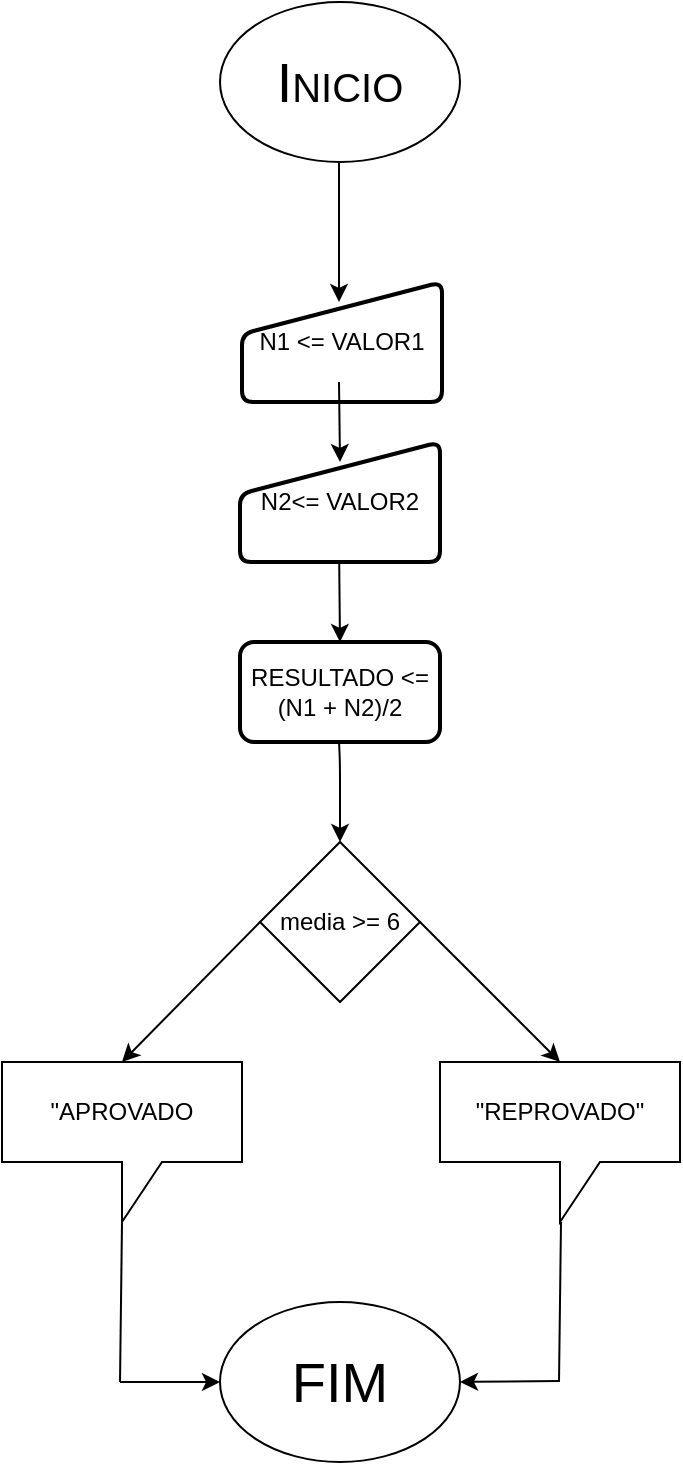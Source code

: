 <mxfile version="13.6.6" type="github">
  <diagram id="cwhCmVFoTYla_UIUqKB9" name="Página-1">
    <mxGraphModel dx="1019" dy="519" grid="1" gridSize="10" guides="1" tooltips="1" connect="1" arrows="1" fold="1" page="1" pageScale="1" pageWidth="827" pageHeight="1169" math="0" shadow="0">
      <root>
        <mxCell id="0" />
        <mxCell id="1" parent="0" />
        <mxCell id="YZxO5HRG0rjt8BC1m3rR-1" value="&lt;font style=&quot;font-size: 28px&quot;&gt;I&lt;/font&gt;&lt;font style=&quot;font-size: 20px&quot;&gt;NICIO&lt;/font&gt;" style="ellipse;whiteSpace=wrap;html=1;" vertex="1" parent="1">
          <mxGeometry x="370" y="70" width="120" height="80" as="geometry" />
        </mxCell>
        <mxCell id="YZxO5HRG0rjt8BC1m3rR-2" value="" style="endArrow=classic;html=1;" edge="1" parent="1">
          <mxGeometry width="50" height="50" relative="1" as="geometry">
            <mxPoint x="429.5" y="150" as="sourcePoint" />
            <mxPoint x="429.5" y="220" as="targetPoint" />
          </mxGeometry>
        </mxCell>
        <mxCell id="YZxO5HRG0rjt8BC1m3rR-3" value="N1 &amp;lt;= VALOR1" style="html=1;strokeWidth=2;shape=manualInput;whiteSpace=wrap;rounded=1;size=26;arcSize=11;" vertex="1" parent="1">
          <mxGeometry x="381" y="210" width="100" height="60" as="geometry" />
        </mxCell>
        <mxCell id="YZxO5HRG0rjt8BC1m3rR-4" value="RESULTADO &amp;lt;=&lt;br&gt;(N1 + N2)/2" style="rounded=1;whiteSpace=wrap;html=1;absoluteArcSize=1;arcSize=14;strokeWidth=2;" vertex="1" parent="1">
          <mxGeometry x="380" y="390" width="100" height="50" as="geometry" />
        </mxCell>
        <mxCell id="YZxO5HRG0rjt8BC1m3rR-5" value="&lt;span style=&quot;color: rgba(0 , 0 , 0 , 0) ; font-family: monospace ; font-size: 0px ; background-color: rgb(248 , 249 , 250)&quot;&gt;%3CmxGraphModel%3E%3Croot%3E%3CmxCell%20id%3D%220%22%2F%3E%3CmxCell%20id%3D%221%22%20parent%3D%220%22%2F%3E%3CmxCell%20id%3D%222%22%20value%3D%22%22%20style%3D%22endArrow%3Dclassic%3Bhtml%3D1%3B%22%20edge%3D%221%22%20parent%3D%221%22%3E%3CmxGeometry%20width%3D%2250%22%20height%3D%2250%22%20relative%3D%221%22%20as%3D%22geometry%22%3E%3CmxPoint%20x%3D%22429.5%22%20y%3D%22270%22%20as%3D%22sourcePoint%22%2F%3E%3CmxPoint%20x%3D%22430%22%20y%3D%22320%22%20as%3D%22targetPoint%22%2F%3E%3C%2FmxGeometry%3E%3C%2FmxCell%3E%3C%2Froot%3E%3C%2FmxGraphModel%3E&lt;/span&gt;" style="endArrow=classic;html=1;" edge="1" parent="1">
          <mxGeometry width="50" height="50" relative="1" as="geometry">
            <mxPoint x="429.5" y="340" as="sourcePoint" />
            <mxPoint x="430" y="390" as="targetPoint" />
          </mxGeometry>
        </mxCell>
        <mxCell id="YZxO5HRG0rjt8BC1m3rR-8" value="&lt;span style=&quot;font-size: 28px&quot;&gt;FIM&lt;/span&gt;" style="ellipse;whiteSpace=wrap;html=1;" vertex="1" parent="1">
          <mxGeometry x="370" y="720" width="120" height="80" as="geometry" />
        </mxCell>
        <mxCell id="YZxO5HRG0rjt8BC1m3rR-10" value="" style="endArrow=classic;html=1;" edge="1" parent="1">
          <mxGeometry width="50" height="50" relative="1" as="geometry">
            <mxPoint x="429.5" y="440" as="sourcePoint" />
            <mxPoint x="430" y="490" as="targetPoint" />
            <Array as="points">
              <mxPoint x="430" y="450" />
            </Array>
          </mxGeometry>
        </mxCell>
        <mxCell id="YZxO5HRG0rjt8BC1m3rR-12" value="&quot;REPROVADO&quot;" style="shape=callout;whiteSpace=wrap;html=1;perimeter=calloutPerimeter;" vertex="1" parent="1">
          <mxGeometry x="480" y="600" width="120" height="80" as="geometry" />
        </mxCell>
        <mxCell id="YZxO5HRG0rjt8BC1m3rR-13" value="N2&amp;lt;= VALOR2" style="html=1;strokeWidth=2;shape=manualInput;whiteSpace=wrap;rounded=1;size=26;arcSize=11;" vertex="1" parent="1">
          <mxGeometry x="380" y="290" width="100" height="60" as="geometry" />
        </mxCell>
        <mxCell id="YZxO5HRG0rjt8BC1m3rR-16" value="" style="endArrow=classic;html=1;" edge="1" parent="1">
          <mxGeometry width="50" height="50" relative="1" as="geometry">
            <mxPoint x="429.5" y="260" as="sourcePoint" />
            <mxPoint x="430" y="300" as="targetPoint" />
            <Array as="points" />
          </mxGeometry>
        </mxCell>
        <mxCell id="YZxO5HRG0rjt8BC1m3rR-19" value="media &amp;gt;= 6" style="rhombus;whiteSpace=wrap;html=1;" vertex="1" parent="1">
          <mxGeometry x="390" y="490" width="80" height="80" as="geometry" />
        </mxCell>
        <mxCell id="YZxO5HRG0rjt8BC1m3rR-20" value="&quot;APROVADO" style="shape=callout;whiteSpace=wrap;html=1;perimeter=calloutPerimeter;" vertex="1" parent="1">
          <mxGeometry x="261" y="600" width="120" height="80" as="geometry" />
        </mxCell>
        <mxCell id="YZxO5HRG0rjt8BC1m3rR-23" value="" style="endArrow=none;html=1;entryX=0;entryY=0;entryDx=60;entryDy=80;entryPerimeter=0;" edge="1" parent="1" target="YZxO5HRG0rjt8BC1m3rR-20">
          <mxGeometry width="50" height="50" relative="1" as="geometry">
            <mxPoint x="320" y="760" as="sourcePoint" />
            <mxPoint x="320" y="690" as="targetPoint" />
          </mxGeometry>
        </mxCell>
        <mxCell id="YZxO5HRG0rjt8BC1m3rR-24" value="" style="endArrow=none;html=1;entryX=0;entryY=0;entryDx=60;entryDy=80;entryPerimeter=0;" edge="1" parent="1">
          <mxGeometry width="50" height="50" relative="1" as="geometry">
            <mxPoint x="539.5" y="760" as="sourcePoint" />
            <mxPoint x="540.5" y="680" as="targetPoint" />
          </mxGeometry>
        </mxCell>
        <mxCell id="YZxO5HRG0rjt8BC1m3rR-25" value="" style="endArrow=classic;html=1;entryX=0;entryY=0.5;entryDx=0;entryDy=0;" edge="1" parent="1" target="YZxO5HRG0rjt8BC1m3rR-8">
          <mxGeometry width="50" height="50" relative="1" as="geometry">
            <mxPoint x="320" y="760" as="sourcePoint" />
            <mxPoint x="370" y="710" as="targetPoint" />
          </mxGeometry>
        </mxCell>
        <mxCell id="YZxO5HRG0rjt8BC1m3rR-26" value="" style="endArrow=classic;html=1;entryX=1;entryY=0.5;entryDx=0;entryDy=0;" edge="1" parent="1" target="YZxO5HRG0rjt8BC1m3rR-8">
          <mxGeometry width="50" height="50" relative="1" as="geometry">
            <mxPoint x="540" y="759.5" as="sourcePoint" />
            <mxPoint x="590" y="759.5" as="targetPoint" />
            <Array as="points" />
          </mxGeometry>
        </mxCell>
        <mxCell id="YZxO5HRG0rjt8BC1m3rR-27" value="" style="endArrow=classic;html=1;entryX=0.5;entryY=0;entryDx=0;entryDy=0;entryPerimeter=0;exitX=0;exitY=0.5;exitDx=0;exitDy=0;" edge="1" parent="1" source="YZxO5HRG0rjt8BC1m3rR-19" target="YZxO5HRG0rjt8BC1m3rR-20">
          <mxGeometry width="50" height="50" relative="1" as="geometry">
            <mxPoint x="320" y="570" as="sourcePoint" />
            <mxPoint x="370" y="520" as="targetPoint" />
          </mxGeometry>
        </mxCell>
        <mxCell id="YZxO5HRG0rjt8BC1m3rR-28" value="" style="endArrow=classic;html=1;entryX=0.5;entryY=0;entryDx=0;entryDy=0;entryPerimeter=0;exitX=1;exitY=0.5;exitDx=0;exitDy=0;" edge="1" parent="1" source="YZxO5HRG0rjt8BC1m3rR-19" target="YZxO5HRG0rjt8BC1m3rR-12">
          <mxGeometry width="50" height="50" relative="1" as="geometry">
            <mxPoint x="400" y="540" as="sourcePoint" />
            <mxPoint x="331" y="610" as="targetPoint" />
          </mxGeometry>
        </mxCell>
      </root>
    </mxGraphModel>
  </diagram>
</mxfile>
